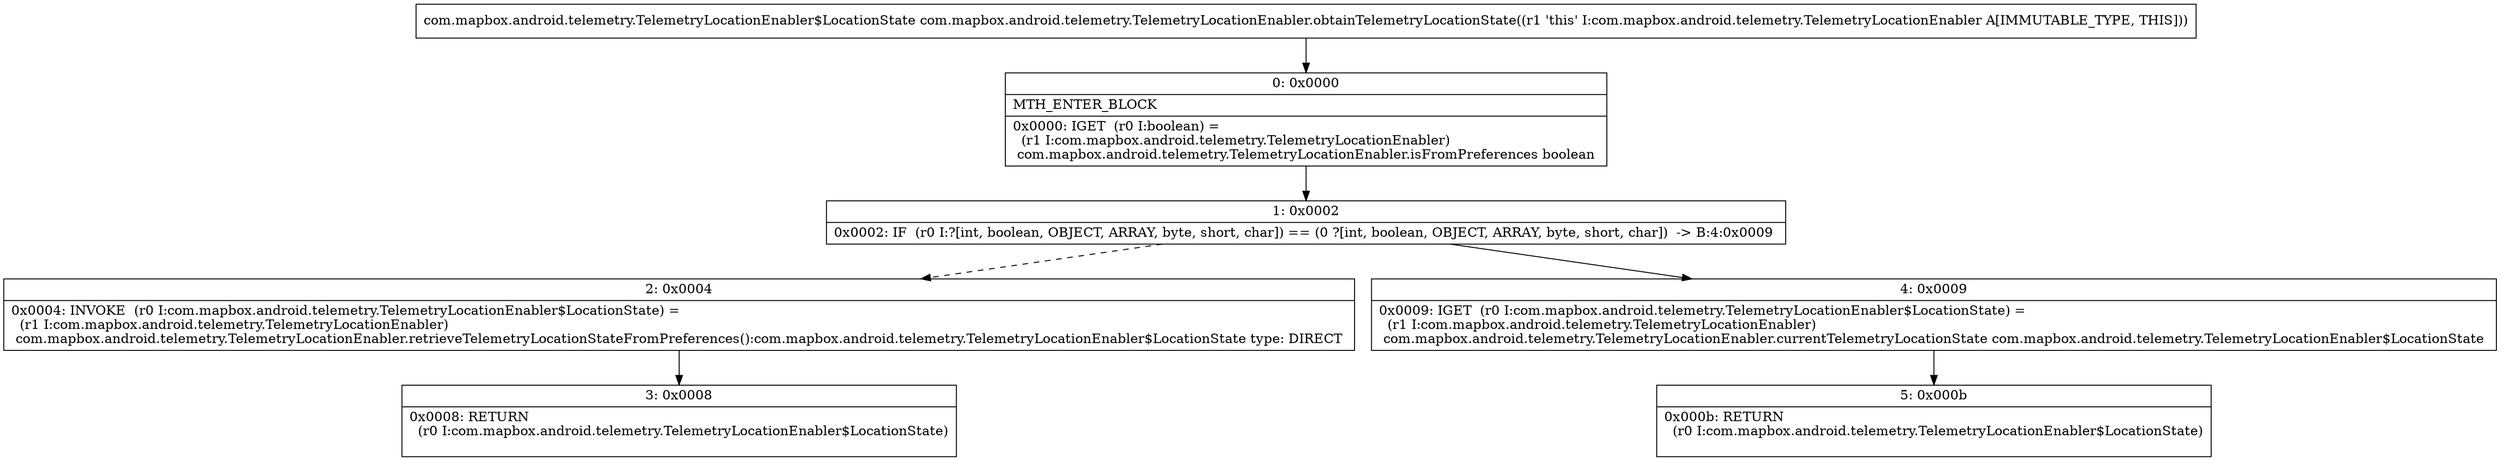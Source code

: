 digraph "CFG forcom.mapbox.android.telemetry.TelemetryLocationEnabler.obtainTelemetryLocationState()Lcom\/mapbox\/android\/telemetry\/TelemetryLocationEnabler$LocationState;" {
Node_0 [shape=record,label="{0\:\ 0x0000|MTH_ENTER_BLOCK\l|0x0000: IGET  (r0 I:boolean) = \l  (r1 I:com.mapbox.android.telemetry.TelemetryLocationEnabler)\l com.mapbox.android.telemetry.TelemetryLocationEnabler.isFromPreferences boolean \l}"];
Node_1 [shape=record,label="{1\:\ 0x0002|0x0002: IF  (r0 I:?[int, boolean, OBJECT, ARRAY, byte, short, char]) == (0 ?[int, boolean, OBJECT, ARRAY, byte, short, char])  \-\> B:4:0x0009 \l}"];
Node_2 [shape=record,label="{2\:\ 0x0004|0x0004: INVOKE  (r0 I:com.mapbox.android.telemetry.TelemetryLocationEnabler$LocationState) = \l  (r1 I:com.mapbox.android.telemetry.TelemetryLocationEnabler)\l com.mapbox.android.telemetry.TelemetryLocationEnabler.retrieveTelemetryLocationStateFromPreferences():com.mapbox.android.telemetry.TelemetryLocationEnabler$LocationState type: DIRECT \l}"];
Node_3 [shape=record,label="{3\:\ 0x0008|0x0008: RETURN  \l  (r0 I:com.mapbox.android.telemetry.TelemetryLocationEnabler$LocationState)\l \l}"];
Node_4 [shape=record,label="{4\:\ 0x0009|0x0009: IGET  (r0 I:com.mapbox.android.telemetry.TelemetryLocationEnabler$LocationState) = \l  (r1 I:com.mapbox.android.telemetry.TelemetryLocationEnabler)\l com.mapbox.android.telemetry.TelemetryLocationEnabler.currentTelemetryLocationState com.mapbox.android.telemetry.TelemetryLocationEnabler$LocationState \l}"];
Node_5 [shape=record,label="{5\:\ 0x000b|0x000b: RETURN  \l  (r0 I:com.mapbox.android.telemetry.TelemetryLocationEnabler$LocationState)\l \l}"];
MethodNode[shape=record,label="{com.mapbox.android.telemetry.TelemetryLocationEnabler$LocationState com.mapbox.android.telemetry.TelemetryLocationEnabler.obtainTelemetryLocationState((r1 'this' I:com.mapbox.android.telemetry.TelemetryLocationEnabler A[IMMUTABLE_TYPE, THIS])) }"];
MethodNode -> Node_0;
Node_0 -> Node_1;
Node_1 -> Node_2[style=dashed];
Node_1 -> Node_4;
Node_2 -> Node_3;
Node_4 -> Node_5;
}

